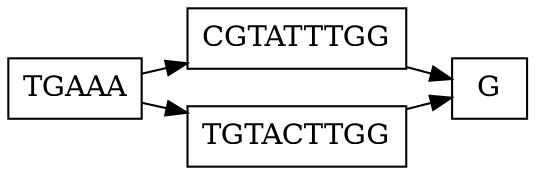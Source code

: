 digraph G {
  rankdir="LR"
  graph[ranksep=0.3]
  node [shape="box" margin=0.1 height=0.15 width=0.5];
  "TGAAA" -> "CGTATTTGG" -> "G"
  "TGAAA" -> "TGTACTTGG" -> "G"
}

